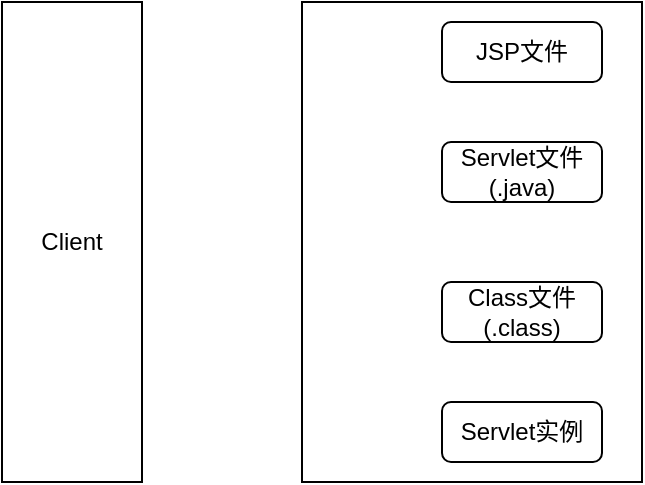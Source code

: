 <mxfile version="20.2.2" type="github">
  <diagram id="AEz7iCHHdjKyT90IiPuK" name="第 1 页">
    <mxGraphModel dx="786" dy="405" grid="1" gridSize="10" guides="1" tooltips="1" connect="1" arrows="1" fold="1" page="1" pageScale="1" pageWidth="827" pageHeight="1169" math="0" shadow="0">
      <root>
        <mxCell id="0" />
        <mxCell id="1" parent="0" />
        <mxCell id="rabq3llSEpP3MPOZf4vk-1" value="Client" style="rounded=0;whiteSpace=wrap;html=1;" vertex="1" parent="1">
          <mxGeometry x="210" y="80" width="70" height="240" as="geometry" />
        </mxCell>
        <mxCell id="rabq3llSEpP3MPOZf4vk-2" value="" style="rounded=0;whiteSpace=wrap;html=1;" vertex="1" parent="1">
          <mxGeometry x="360" y="80" width="170" height="240" as="geometry" />
        </mxCell>
        <mxCell id="rabq3llSEpP3MPOZf4vk-3" value="JSP文件" style="rounded=1;whiteSpace=wrap;html=1;" vertex="1" parent="1">
          <mxGeometry x="430" y="90" width="80" height="30" as="geometry" />
        </mxCell>
        <mxCell id="rabq3llSEpP3MPOZf4vk-6" value="Servlet文件(.java)" style="rounded=1;whiteSpace=wrap;html=1;" vertex="1" parent="1">
          <mxGeometry x="430" y="150" width="80" height="30" as="geometry" />
        </mxCell>
        <mxCell id="rabq3llSEpP3MPOZf4vk-7" value="Class文件(.class)" style="rounded=1;whiteSpace=wrap;html=1;" vertex="1" parent="1">
          <mxGeometry x="430" y="220" width="80" height="30" as="geometry" />
        </mxCell>
        <mxCell id="rabq3llSEpP3MPOZf4vk-8" value="Servlet实例" style="rounded=1;whiteSpace=wrap;html=1;" vertex="1" parent="1">
          <mxGeometry x="430" y="280" width="80" height="30" as="geometry" />
        </mxCell>
      </root>
    </mxGraphModel>
  </diagram>
</mxfile>
